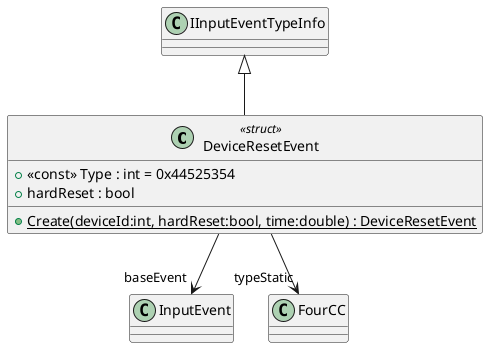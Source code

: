 @startuml
class DeviceResetEvent <<struct>> {
    + <<const>> Type : int = 0x44525354
    + hardReset : bool
    + {static} Create(deviceId:int, hardReset:bool, time:double) : DeviceResetEvent
}
IInputEventTypeInfo <|-- DeviceResetEvent
DeviceResetEvent --> "baseEvent" InputEvent
DeviceResetEvent --> "typeStatic" FourCC
@enduml
